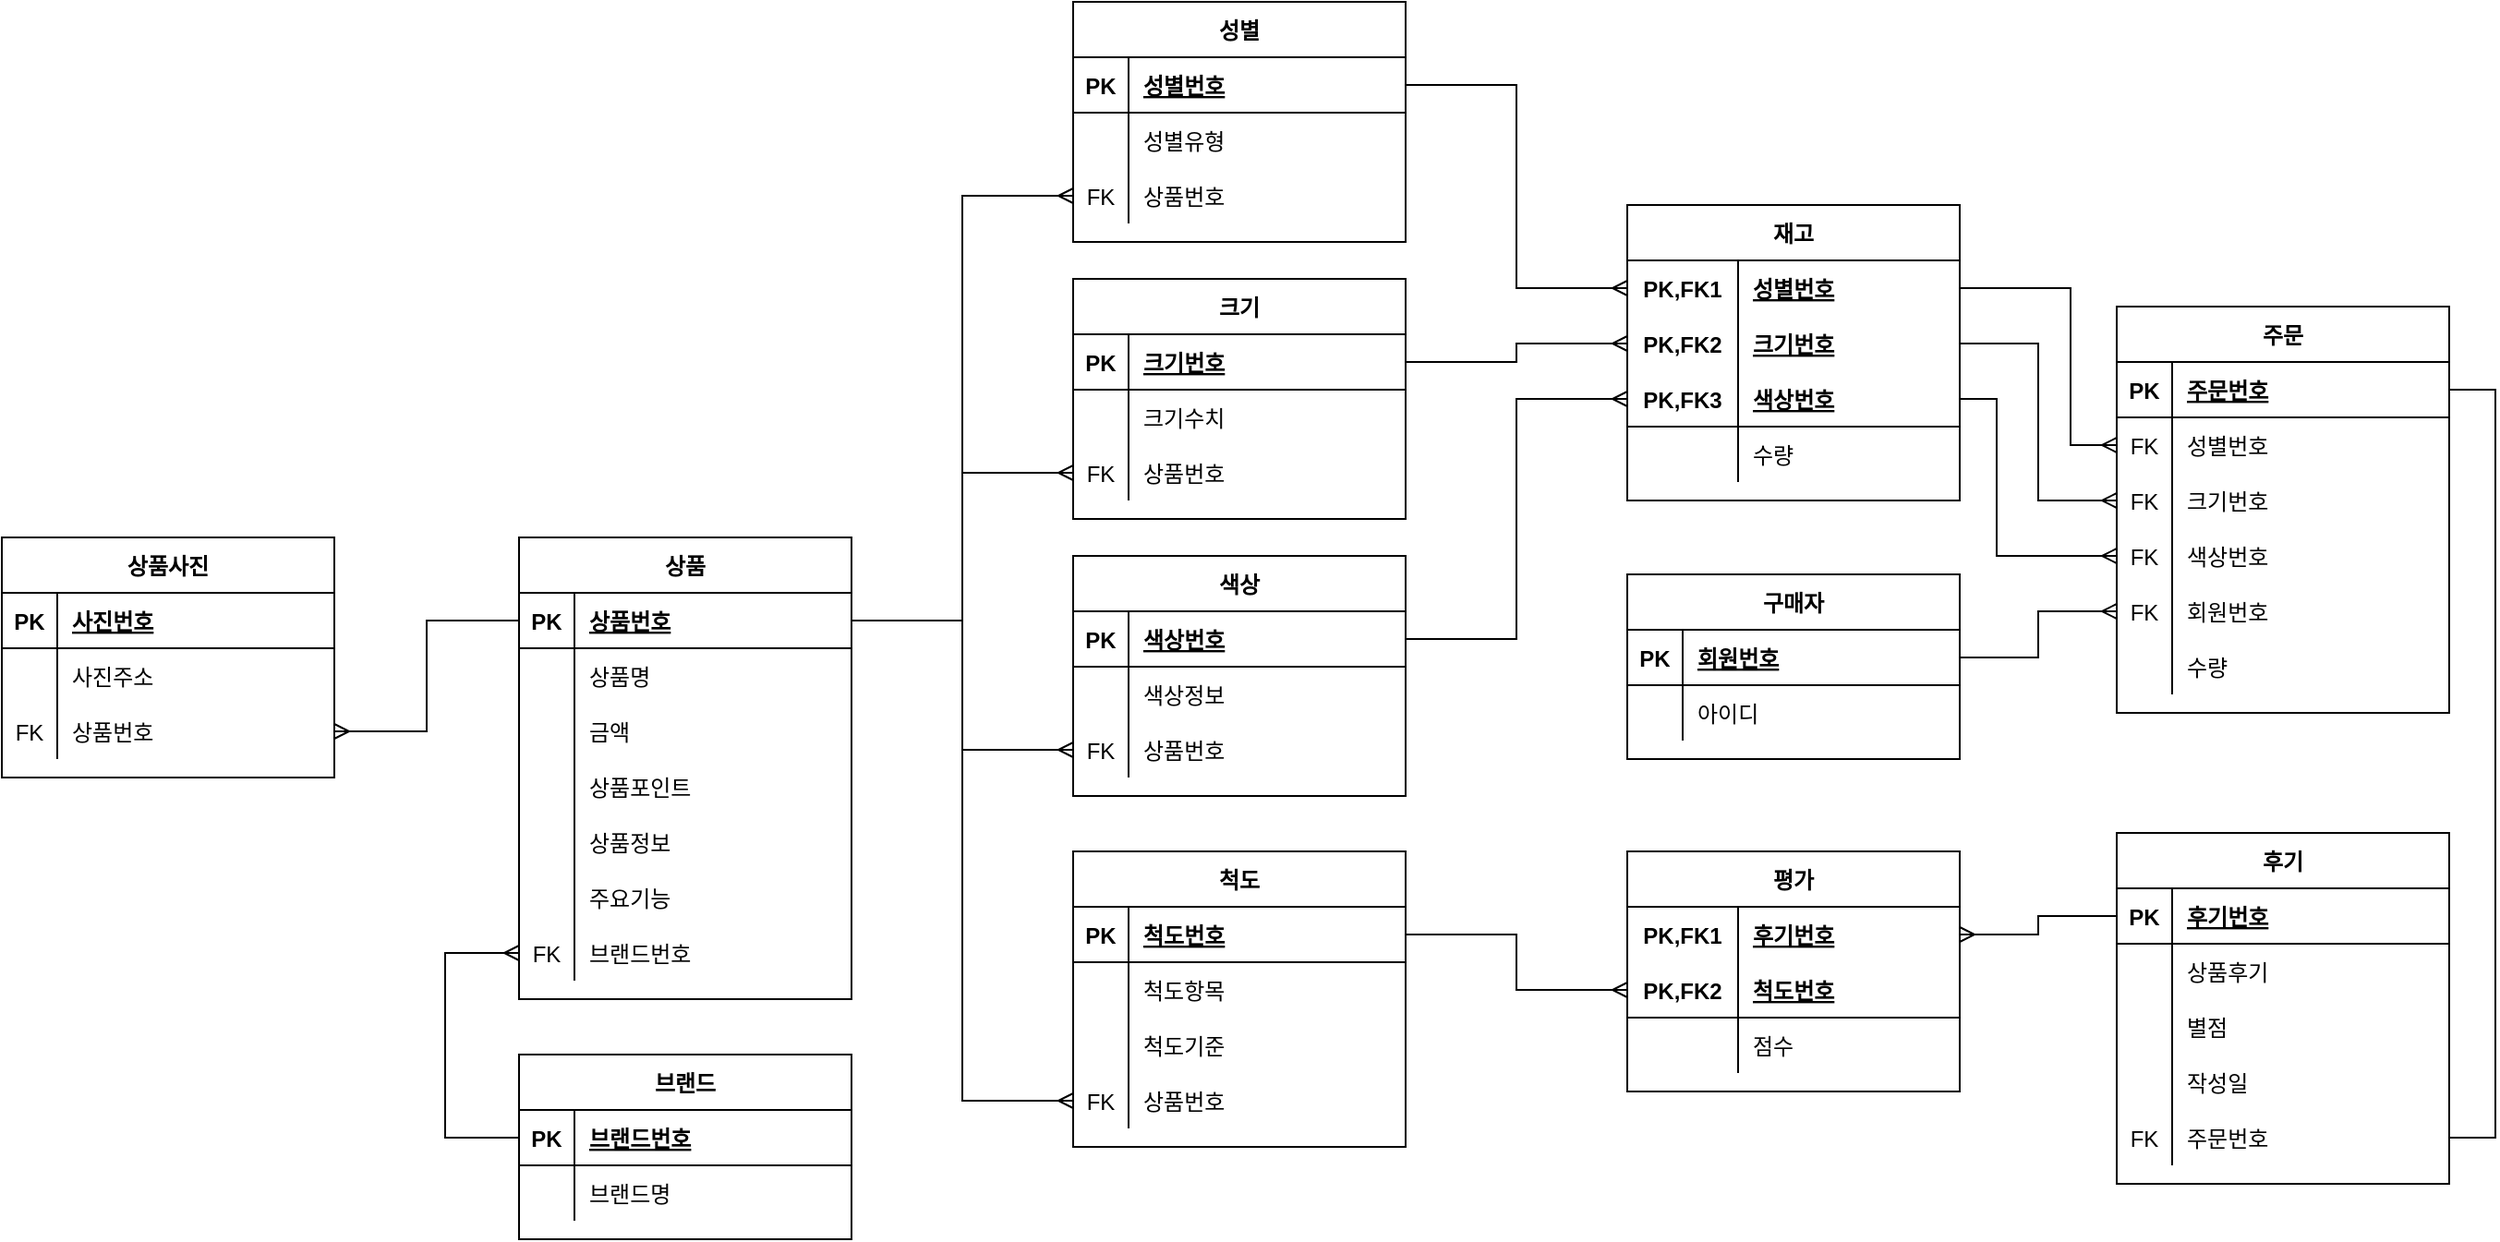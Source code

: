 <mxfile version="13.9.5" type="device"><diagram id="anmiQAwSaAp6bYyRouzX" name="페이지-1"><mxGraphModel dx="2062" dy="2375" grid="1" gridSize="10" guides="1" tooltips="1" connect="1" arrows="1" fold="1" page="1" pageScale="1" pageWidth="827" pageHeight="1169" math="0" shadow="0"><root><mxCell id="0"/><mxCell id="1" parent="0"/><mxCell id="Ss5jJjn8lCqDYT9igecK-1" value="브랜드" style="shape=table;startSize=30;container=1;collapsible=1;childLayout=tableLayout;fixedRows=1;rowLines=0;fontStyle=1;align=center;resizeLast=1;" parent="1" vertex="1"><mxGeometry x="280" y="360" width="180" height="100" as="geometry"/></mxCell><mxCell id="Ss5jJjn8lCqDYT9igecK-2" value="" style="shape=partialRectangle;collapsible=0;dropTarget=0;pointerEvents=0;fillColor=none;top=0;left=0;bottom=1;right=0;points=[[0,0.5],[1,0.5]];portConstraint=eastwest;" parent="Ss5jJjn8lCqDYT9igecK-1" vertex="1"><mxGeometry y="30" width="180" height="30" as="geometry"/></mxCell><mxCell id="Ss5jJjn8lCqDYT9igecK-3" value="PK" style="shape=partialRectangle;connectable=0;fillColor=none;top=0;left=0;bottom=0;right=0;fontStyle=1;overflow=hidden;" parent="Ss5jJjn8lCqDYT9igecK-2" vertex="1"><mxGeometry width="30" height="30" as="geometry"/></mxCell><mxCell id="Ss5jJjn8lCqDYT9igecK-4" value="브랜드번호" style="shape=partialRectangle;connectable=0;fillColor=none;top=0;left=0;bottom=0;right=0;align=left;spacingLeft=6;fontStyle=5;overflow=hidden;" parent="Ss5jJjn8lCqDYT9igecK-2" vertex="1"><mxGeometry x="30" width="150" height="30" as="geometry"/></mxCell><mxCell id="Ss5jJjn8lCqDYT9igecK-5" value="" style="shape=partialRectangle;collapsible=0;dropTarget=0;pointerEvents=0;fillColor=none;top=0;left=0;bottom=0;right=0;points=[[0,0.5],[1,0.5]];portConstraint=eastwest;" parent="Ss5jJjn8lCqDYT9igecK-1" vertex="1"><mxGeometry y="60" width="180" height="30" as="geometry"/></mxCell><mxCell id="Ss5jJjn8lCqDYT9igecK-6" value="" style="shape=partialRectangle;connectable=0;fillColor=none;top=0;left=0;bottom=0;right=0;editable=1;overflow=hidden;" parent="Ss5jJjn8lCqDYT9igecK-5" vertex="1"><mxGeometry width="30" height="30" as="geometry"/></mxCell><mxCell id="Ss5jJjn8lCqDYT9igecK-7" value="브랜드명" style="shape=partialRectangle;connectable=0;fillColor=none;top=0;left=0;bottom=0;right=0;align=left;spacingLeft=6;overflow=hidden;" parent="Ss5jJjn8lCqDYT9igecK-5" vertex="1"><mxGeometry x="30" width="150" height="30" as="geometry"/></mxCell><mxCell id="Ss5jJjn8lCqDYT9igecK-14" value="구매자" style="shape=table;startSize=30;container=1;collapsible=1;childLayout=tableLayout;fixedRows=1;rowLines=0;fontStyle=1;align=center;resizeLast=1;" parent="1" vertex="1"><mxGeometry x="880" y="100" width="180" height="100" as="geometry"/></mxCell><mxCell id="Ss5jJjn8lCqDYT9igecK-15" value="" style="shape=partialRectangle;collapsible=0;dropTarget=0;pointerEvents=0;fillColor=none;top=0;left=0;bottom=1;right=0;points=[[0,0.5],[1,0.5]];portConstraint=eastwest;" parent="Ss5jJjn8lCqDYT9igecK-14" vertex="1"><mxGeometry y="30" width="180" height="30" as="geometry"/></mxCell><mxCell id="Ss5jJjn8lCqDYT9igecK-16" value="PK" style="shape=partialRectangle;connectable=0;fillColor=none;top=0;left=0;bottom=0;right=0;fontStyle=1;overflow=hidden;" parent="Ss5jJjn8lCqDYT9igecK-15" vertex="1"><mxGeometry width="30" height="30" as="geometry"/></mxCell><mxCell id="Ss5jJjn8lCqDYT9igecK-17" value="회원번호" style="shape=partialRectangle;connectable=0;fillColor=none;top=0;left=0;bottom=0;right=0;align=left;spacingLeft=6;fontStyle=5;overflow=hidden;" parent="Ss5jJjn8lCqDYT9igecK-15" vertex="1"><mxGeometry x="30" width="150" height="30" as="geometry"/></mxCell><mxCell id="Ss5jJjn8lCqDYT9igecK-18" value="" style="shape=partialRectangle;collapsible=0;dropTarget=0;pointerEvents=0;fillColor=none;top=0;left=0;bottom=0;right=0;points=[[0,0.5],[1,0.5]];portConstraint=eastwest;" parent="Ss5jJjn8lCqDYT9igecK-14" vertex="1"><mxGeometry y="60" width="180" height="30" as="geometry"/></mxCell><mxCell id="Ss5jJjn8lCqDYT9igecK-19" value="" style="shape=partialRectangle;connectable=0;fillColor=none;top=0;left=0;bottom=0;right=0;editable=1;overflow=hidden;" parent="Ss5jJjn8lCqDYT9igecK-18" vertex="1"><mxGeometry width="30" height="30" as="geometry"/></mxCell><mxCell id="Ss5jJjn8lCqDYT9igecK-20" value="아이디" style="shape=partialRectangle;connectable=0;fillColor=none;top=0;left=0;bottom=0;right=0;align=left;spacingLeft=6;overflow=hidden;" parent="Ss5jJjn8lCqDYT9igecK-18" vertex="1"><mxGeometry x="30" width="150" height="30" as="geometry"/></mxCell><mxCell id="Ss5jJjn8lCqDYT9igecK-27" value="상품" style="shape=table;startSize=30;container=1;collapsible=1;childLayout=tableLayout;fixedRows=1;rowLines=0;fontStyle=1;align=center;resizeLast=1;" parent="1" vertex="1"><mxGeometry x="280" y="80" width="180" height="250" as="geometry"/></mxCell><mxCell id="Ss5jJjn8lCqDYT9igecK-28" value="" style="shape=partialRectangle;collapsible=0;dropTarget=0;pointerEvents=0;fillColor=none;top=0;left=0;bottom=1;right=0;points=[[0,0.5],[1,0.5]];portConstraint=eastwest;" parent="Ss5jJjn8lCqDYT9igecK-27" vertex="1"><mxGeometry y="30" width="180" height="30" as="geometry"/></mxCell><mxCell id="Ss5jJjn8lCqDYT9igecK-29" value="PK" style="shape=partialRectangle;connectable=0;fillColor=none;top=0;left=0;bottom=0;right=0;fontStyle=1;overflow=hidden;" parent="Ss5jJjn8lCqDYT9igecK-28" vertex="1"><mxGeometry width="30" height="30" as="geometry"/></mxCell><mxCell id="Ss5jJjn8lCqDYT9igecK-30" value="상품번호" style="shape=partialRectangle;connectable=0;fillColor=none;top=0;left=0;bottom=0;right=0;align=left;spacingLeft=6;fontStyle=5;overflow=hidden;" parent="Ss5jJjn8lCqDYT9igecK-28" vertex="1"><mxGeometry x="30" width="150" height="30" as="geometry"/></mxCell><mxCell id="Ss5jJjn8lCqDYT9igecK-31" value="" style="shape=partialRectangle;collapsible=0;dropTarget=0;pointerEvents=0;fillColor=none;top=0;left=0;bottom=0;right=0;points=[[0,0.5],[1,0.5]];portConstraint=eastwest;" parent="Ss5jJjn8lCqDYT9igecK-27" vertex="1"><mxGeometry y="60" width="180" height="30" as="geometry"/></mxCell><mxCell id="Ss5jJjn8lCqDYT9igecK-32" value="" style="shape=partialRectangle;connectable=0;fillColor=none;top=0;left=0;bottom=0;right=0;editable=1;overflow=hidden;" parent="Ss5jJjn8lCqDYT9igecK-31" vertex="1"><mxGeometry width="30" height="30" as="geometry"/></mxCell><mxCell id="Ss5jJjn8lCqDYT9igecK-33" value="상품명" style="shape=partialRectangle;connectable=0;fillColor=none;top=0;left=0;bottom=0;right=0;align=left;spacingLeft=6;overflow=hidden;" parent="Ss5jJjn8lCqDYT9igecK-31" vertex="1"><mxGeometry x="30" width="150" height="30" as="geometry"/></mxCell><mxCell id="Ss5jJjn8lCqDYT9igecK-40" value="" style="shape=partialRectangle;collapsible=0;dropTarget=0;pointerEvents=0;fillColor=none;top=0;left=0;bottom=0;right=0;points=[[0,0.5],[1,0.5]];portConstraint=eastwest;" parent="Ss5jJjn8lCqDYT9igecK-27" vertex="1"><mxGeometry y="90" width="180" height="30" as="geometry"/></mxCell><mxCell id="Ss5jJjn8lCqDYT9igecK-41" value="" style="shape=partialRectangle;connectable=0;fillColor=none;top=0;left=0;bottom=0;right=0;editable=1;overflow=hidden;" parent="Ss5jJjn8lCqDYT9igecK-40" vertex="1"><mxGeometry width="30" height="30" as="geometry"/></mxCell><mxCell id="Ss5jJjn8lCqDYT9igecK-42" value="금액" style="shape=partialRectangle;connectable=0;fillColor=none;top=0;left=0;bottom=0;right=0;align=left;spacingLeft=6;overflow=hidden;" parent="Ss5jJjn8lCqDYT9igecK-40" vertex="1"><mxGeometry x="30" width="150" height="30" as="geometry"/></mxCell><mxCell id="Ss5jJjn8lCqDYT9igecK-34" value="" style="shape=partialRectangle;collapsible=0;dropTarget=0;pointerEvents=0;fillColor=none;top=0;left=0;bottom=0;right=0;points=[[0,0.5],[1,0.5]];portConstraint=eastwest;" parent="Ss5jJjn8lCqDYT9igecK-27" vertex="1"><mxGeometry y="120" width="180" height="30" as="geometry"/></mxCell><mxCell id="Ss5jJjn8lCqDYT9igecK-35" value="" style="shape=partialRectangle;connectable=0;fillColor=none;top=0;left=0;bottom=0;right=0;editable=1;overflow=hidden;" parent="Ss5jJjn8lCqDYT9igecK-34" vertex="1"><mxGeometry width="30" height="30" as="geometry"/></mxCell><mxCell id="Ss5jJjn8lCqDYT9igecK-36" value="상품포인트" style="shape=partialRectangle;connectable=0;fillColor=none;top=0;left=0;bottom=0;right=0;align=left;spacingLeft=6;overflow=hidden;" parent="Ss5jJjn8lCqDYT9igecK-34" vertex="1"><mxGeometry x="30" width="150" height="30" as="geometry"/></mxCell><mxCell id="Ss5jJjn8lCqDYT9igecK-43" value="" style="shape=partialRectangle;collapsible=0;dropTarget=0;pointerEvents=0;fillColor=none;top=0;left=0;bottom=0;right=0;points=[[0,0.5],[1,0.5]];portConstraint=eastwest;" parent="Ss5jJjn8lCqDYT9igecK-27" vertex="1"><mxGeometry y="150" width="180" height="30" as="geometry"/></mxCell><mxCell id="Ss5jJjn8lCqDYT9igecK-44" value="" style="shape=partialRectangle;connectable=0;fillColor=none;top=0;left=0;bottom=0;right=0;editable=1;overflow=hidden;" parent="Ss5jJjn8lCqDYT9igecK-43" vertex="1"><mxGeometry width="30" height="30" as="geometry"/></mxCell><mxCell id="Ss5jJjn8lCqDYT9igecK-45" value="상품정보" style="shape=partialRectangle;connectable=0;fillColor=none;top=0;left=0;bottom=0;right=0;align=left;spacingLeft=6;overflow=hidden;" parent="Ss5jJjn8lCqDYT9igecK-43" vertex="1"><mxGeometry x="30" width="150" height="30" as="geometry"/></mxCell><mxCell id="Ss5jJjn8lCqDYT9igecK-37" value="" style="shape=partialRectangle;collapsible=0;dropTarget=0;pointerEvents=0;fillColor=none;top=0;left=0;bottom=0;right=0;points=[[0,0.5],[1,0.5]];portConstraint=eastwest;" parent="Ss5jJjn8lCqDYT9igecK-27" vertex="1"><mxGeometry y="180" width="180" height="30" as="geometry"/></mxCell><mxCell id="Ss5jJjn8lCqDYT9igecK-38" value="" style="shape=partialRectangle;connectable=0;fillColor=none;top=0;left=0;bottom=0;right=0;editable=1;overflow=hidden;" parent="Ss5jJjn8lCqDYT9igecK-37" vertex="1"><mxGeometry width="30" height="30" as="geometry"/></mxCell><mxCell id="Ss5jJjn8lCqDYT9igecK-39" value="주요기능" style="shape=partialRectangle;connectable=0;fillColor=none;top=0;left=0;bottom=0;right=0;align=left;spacingLeft=6;overflow=hidden;" parent="Ss5jJjn8lCqDYT9igecK-37" vertex="1"><mxGeometry x="30" width="150" height="30" as="geometry"/></mxCell><mxCell id="Ss5jJjn8lCqDYT9igecK-46" value="" style="shape=partialRectangle;collapsible=0;dropTarget=0;pointerEvents=0;fillColor=none;top=0;left=0;bottom=0;right=0;points=[[0,0.5],[1,0.5]];portConstraint=eastwest;" parent="Ss5jJjn8lCqDYT9igecK-27" vertex="1"><mxGeometry y="210" width="180" height="30" as="geometry"/></mxCell><mxCell id="Ss5jJjn8lCqDYT9igecK-47" value="FK" style="shape=partialRectangle;connectable=0;fillColor=none;top=0;left=0;bottom=0;right=0;editable=1;overflow=hidden;" parent="Ss5jJjn8lCqDYT9igecK-46" vertex="1"><mxGeometry width="30" height="30" as="geometry"/></mxCell><mxCell id="Ss5jJjn8lCqDYT9igecK-48" value="브랜드번호" style="shape=partialRectangle;connectable=0;fillColor=none;top=0;left=0;bottom=0;right=0;align=left;spacingLeft=6;overflow=hidden;" parent="Ss5jJjn8lCqDYT9igecK-46" vertex="1"><mxGeometry x="30" width="150" height="30" as="geometry"/></mxCell><mxCell id="Ss5jJjn8lCqDYT9igecK-49" value="상품사진" style="shape=table;startSize=30;container=1;collapsible=1;childLayout=tableLayout;fixedRows=1;rowLines=0;fontStyle=1;align=center;resizeLast=1;" parent="1" vertex="1"><mxGeometry y="80" width="180" height="130" as="geometry"/></mxCell><mxCell id="Ss5jJjn8lCqDYT9igecK-50" value="" style="shape=partialRectangle;collapsible=0;dropTarget=0;pointerEvents=0;fillColor=none;top=0;left=0;bottom=1;right=0;points=[[0,0.5],[1,0.5]];portConstraint=eastwest;" parent="Ss5jJjn8lCqDYT9igecK-49" vertex="1"><mxGeometry y="30" width="180" height="30" as="geometry"/></mxCell><mxCell id="Ss5jJjn8lCqDYT9igecK-51" value="PK" style="shape=partialRectangle;connectable=0;fillColor=none;top=0;left=0;bottom=0;right=0;fontStyle=1;overflow=hidden;" parent="Ss5jJjn8lCqDYT9igecK-50" vertex="1"><mxGeometry width="30" height="30" as="geometry"/></mxCell><mxCell id="Ss5jJjn8lCqDYT9igecK-52" value="사진번호" style="shape=partialRectangle;connectable=0;fillColor=none;top=0;left=0;bottom=0;right=0;align=left;spacingLeft=6;fontStyle=5;overflow=hidden;" parent="Ss5jJjn8lCqDYT9igecK-50" vertex="1"><mxGeometry x="30" width="150" height="30" as="geometry"/></mxCell><mxCell id="Ss5jJjn8lCqDYT9igecK-53" value="" style="shape=partialRectangle;collapsible=0;dropTarget=0;pointerEvents=0;fillColor=none;top=0;left=0;bottom=0;right=0;points=[[0,0.5],[1,0.5]];portConstraint=eastwest;" parent="Ss5jJjn8lCqDYT9igecK-49" vertex="1"><mxGeometry y="60" width="180" height="30" as="geometry"/></mxCell><mxCell id="Ss5jJjn8lCqDYT9igecK-54" value="" style="shape=partialRectangle;connectable=0;fillColor=none;top=0;left=0;bottom=0;right=0;editable=1;overflow=hidden;" parent="Ss5jJjn8lCqDYT9igecK-53" vertex="1"><mxGeometry width="30" height="30" as="geometry"/></mxCell><mxCell id="Ss5jJjn8lCqDYT9igecK-55" value="사진주소" style="shape=partialRectangle;connectable=0;fillColor=none;top=0;left=0;bottom=0;right=0;align=left;spacingLeft=6;overflow=hidden;" parent="Ss5jJjn8lCqDYT9igecK-53" vertex="1"><mxGeometry x="30" width="150" height="30" as="geometry"/></mxCell><mxCell id="Ss5jJjn8lCqDYT9igecK-56" value="" style="shape=partialRectangle;collapsible=0;dropTarget=0;pointerEvents=0;fillColor=none;top=0;left=0;bottom=0;right=0;points=[[0,0.5],[1,0.5]];portConstraint=eastwest;" parent="Ss5jJjn8lCqDYT9igecK-49" vertex="1"><mxGeometry y="90" width="180" height="30" as="geometry"/></mxCell><mxCell id="Ss5jJjn8lCqDYT9igecK-57" value="FK" style="shape=partialRectangle;connectable=0;fillColor=none;top=0;left=0;bottom=0;right=0;editable=1;overflow=hidden;" parent="Ss5jJjn8lCqDYT9igecK-56" vertex="1"><mxGeometry width="30" height="30" as="geometry"/></mxCell><mxCell id="Ss5jJjn8lCqDYT9igecK-58" value="상품번호" style="shape=partialRectangle;connectable=0;fillColor=none;top=0;left=0;bottom=0;right=0;align=left;spacingLeft=6;overflow=hidden;" parent="Ss5jJjn8lCqDYT9igecK-56" vertex="1"><mxGeometry x="30" width="150" height="30" as="geometry"/></mxCell><mxCell id="Ss5jJjn8lCqDYT9igecK-62" value="성별" style="shape=table;startSize=30;container=1;collapsible=1;childLayout=tableLayout;fixedRows=1;rowLines=0;fontStyle=1;align=center;resizeLast=1;" parent="1" vertex="1"><mxGeometry x="580" y="-210" width="180" height="130" as="geometry"/></mxCell><mxCell id="Ss5jJjn8lCqDYT9igecK-63" value="" style="shape=partialRectangle;collapsible=0;dropTarget=0;pointerEvents=0;fillColor=none;top=0;left=0;bottom=1;right=0;points=[[0,0.5],[1,0.5]];portConstraint=eastwest;" parent="Ss5jJjn8lCqDYT9igecK-62" vertex="1"><mxGeometry y="30" width="180" height="30" as="geometry"/></mxCell><mxCell id="Ss5jJjn8lCqDYT9igecK-64" value="PK" style="shape=partialRectangle;connectable=0;fillColor=none;top=0;left=0;bottom=0;right=0;fontStyle=1;overflow=hidden;" parent="Ss5jJjn8lCqDYT9igecK-63" vertex="1"><mxGeometry width="30" height="30" as="geometry"/></mxCell><mxCell id="Ss5jJjn8lCqDYT9igecK-65" value="성별번호" style="shape=partialRectangle;connectable=0;fillColor=none;top=0;left=0;bottom=0;right=0;align=left;spacingLeft=6;fontStyle=5;overflow=hidden;" parent="Ss5jJjn8lCqDYT9igecK-63" vertex="1"><mxGeometry x="30" width="150" height="30" as="geometry"/></mxCell><mxCell id="Ss5jJjn8lCqDYT9igecK-66" value="" style="shape=partialRectangle;collapsible=0;dropTarget=0;pointerEvents=0;fillColor=none;top=0;left=0;bottom=0;right=0;points=[[0,0.5],[1,0.5]];portConstraint=eastwest;" parent="Ss5jJjn8lCqDYT9igecK-62" vertex="1"><mxGeometry y="60" width="180" height="30" as="geometry"/></mxCell><mxCell id="Ss5jJjn8lCqDYT9igecK-67" value="" style="shape=partialRectangle;connectable=0;fillColor=none;top=0;left=0;bottom=0;right=0;editable=1;overflow=hidden;" parent="Ss5jJjn8lCqDYT9igecK-66" vertex="1"><mxGeometry width="30" height="30" as="geometry"/></mxCell><mxCell id="Ss5jJjn8lCqDYT9igecK-68" value="성별유형" style="shape=partialRectangle;connectable=0;fillColor=none;top=0;left=0;bottom=0;right=0;align=left;spacingLeft=6;overflow=hidden;" parent="Ss5jJjn8lCqDYT9igecK-66" vertex="1"><mxGeometry x="30" width="150" height="30" as="geometry"/></mxCell><mxCell id="Ss5jJjn8lCqDYT9igecK-69" value="" style="shape=partialRectangle;collapsible=0;dropTarget=0;pointerEvents=0;fillColor=none;top=0;left=0;bottom=0;right=0;points=[[0,0.5],[1,0.5]];portConstraint=eastwest;" parent="Ss5jJjn8lCqDYT9igecK-62" vertex="1"><mxGeometry y="90" width="180" height="30" as="geometry"/></mxCell><mxCell id="Ss5jJjn8lCqDYT9igecK-70" value="FK" style="shape=partialRectangle;connectable=0;fillColor=none;top=0;left=0;bottom=0;right=0;editable=1;overflow=hidden;" parent="Ss5jJjn8lCqDYT9igecK-69" vertex="1"><mxGeometry width="30" height="30" as="geometry"/></mxCell><mxCell id="Ss5jJjn8lCqDYT9igecK-71" value="상품번호" style="shape=partialRectangle;connectable=0;fillColor=none;top=0;left=0;bottom=0;right=0;align=left;spacingLeft=6;overflow=hidden;" parent="Ss5jJjn8lCqDYT9igecK-69" vertex="1"><mxGeometry x="30" width="150" height="30" as="geometry"/></mxCell><mxCell id="Ss5jJjn8lCqDYT9igecK-75" value="크기" style="shape=table;startSize=30;container=1;collapsible=1;childLayout=tableLayout;fixedRows=1;rowLines=0;fontStyle=1;align=center;resizeLast=1;" parent="1" vertex="1"><mxGeometry x="580" y="-60" width="180" height="130" as="geometry"/></mxCell><mxCell id="Ss5jJjn8lCqDYT9igecK-76" value="" style="shape=partialRectangle;collapsible=0;dropTarget=0;pointerEvents=0;fillColor=none;top=0;left=0;bottom=1;right=0;points=[[0,0.5],[1,0.5]];portConstraint=eastwest;" parent="Ss5jJjn8lCqDYT9igecK-75" vertex="1"><mxGeometry y="30" width="180" height="30" as="geometry"/></mxCell><mxCell id="Ss5jJjn8lCqDYT9igecK-77" value="PK" style="shape=partialRectangle;connectable=0;fillColor=none;top=0;left=0;bottom=0;right=0;fontStyle=1;overflow=hidden;" parent="Ss5jJjn8lCqDYT9igecK-76" vertex="1"><mxGeometry width="30" height="30" as="geometry"/></mxCell><mxCell id="Ss5jJjn8lCqDYT9igecK-78" value="크기번호" style="shape=partialRectangle;connectable=0;fillColor=none;top=0;left=0;bottom=0;right=0;align=left;spacingLeft=6;fontStyle=5;overflow=hidden;" parent="Ss5jJjn8lCqDYT9igecK-76" vertex="1"><mxGeometry x="30" width="150" height="30" as="geometry"/></mxCell><mxCell id="Ss5jJjn8lCqDYT9igecK-79" value="" style="shape=partialRectangle;collapsible=0;dropTarget=0;pointerEvents=0;fillColor=none;top=0;left=0;bottom=0;right=0;points=[[0,0.5],[1,0.5]];portConstraint=eastwest;" parent="Ss5jJjn8lCqDYT9igecK-75" vertex="1"><mxGeometry y="60" width="180" height="30" as="geometry"/></mxCell><mxCell id="Ss5jJjn8lCqDYT9igecK-80" value="" style="shape=partialRectangle;connectable=0;fillColor=none;top=0;left=0;bottom=0;right=0;editable=1;overflow=hidden;" parent="Ss5jJjn8lCqDYT9igecK-79" vertex="1"><mxGeometry width="30" height="30" as="geometry"/></mxCell><mxCell id="Ss5jJjn8lCqDYT9igecK-81" value="크기수치" style="shape=partialRectangle;connectable=0;fillColor=none;top=0;left=0;bottom=0;right=0;align=left;spacingLeft=6;overflow=hidden;" parent="Ss5jJjn8lCqDYT9igecK-79" vertex="1"><mxGeometry x="30" width="150" height="30" as="geometry"/></mxCell><mxCell id="Ss5jJjn8lCqDYT9igecK-82" value="" style="shape=partialRectangle;collapsible=0;dropTarget=0;pointerEvents=0;fillColor=none;top=0;left=0;bottom=0;right=0;points=[[0,0.5],[1,0.5]];portConstraint=eastwest;" parent="Ss5jJjn8lCqDYT9igecK-75" vertex="1"><mxGeometry y="90" width="180" height="30" as="geometry"/></mxCell><mxCell id="Ss5jJjn8lCqDYT9igecK-83" value="FK" style="shape=partialRectangle;connectable=0;fillColor=none;top=0;left=0;bottom=0;right=0;editable=1;overflow=hidden;" parent="Ss5jJjn8lCqDYT9igecK-82" vertex="1"><mxGeometry width="30" height="30" as="geometry"/></mxCell><mxCell id="Ss5jJjn8lCqDYT9igecK-84" value="상품번호" style="shape=partialRectangle;connectable=0;fillColor=none;top=0;left=0;bottom=0;right=0;align=left;spacingLeft=6;overflow=hidden;" parent="Ss5jJjn8lCqDYT9igecK-82" vertex="1"><mxGeometry x="30" width="150" height="30" as="geometry"/></mxCell><mxCell id="Ss5jJjn8lCqDYT9igecK-85" value="색상" style="shape=table;startSize=30;container=1;collapsible=1;childLayout=tableLayout;fixedRows=1;rowLines=0;fontStyle=1;align=center;resizeLast=1;" parent="1" vertex="1"><mxGeometry x="580" y="90" width="180" height="130" as="geometry"/></mxCell><mxCell id="Ss5jJjn8lCqDYT9igecK-86" value="" style="shape=partialRectangle;collapsible=0;dropTarget=0;pointerEvents=0;fillColor=none;top=0;left=0;bottom=1;right=0;points=[[0,0.5],[1,0.5]];portConstraint=eastwest;" parent="Ss5jJjn8lCqDYT9igecK-85" vertex="1"><mxGeometry y="30" width="180" height="30" as="geometry"/></mxCell><mxCell id="Ss5jJjn8lCqDYT9igecK-87" value="PK" style="shape=partialRectangle;connectable=0;fillColor=none;top=0;left=0;bottom=0;right=0;fontStyle=1;overflow=hidden;" parent="Ss5jJjn8lCqDYT9igecK-86" vertex="1"><mxGeometry width="30" height="30" as="geometry"/></mxCell><mxCell id="Ss5jJjn8lCqDYT9igecK-88" value="색상번호" style="shape=partialRectangle;connectable=0;fillColor=none;top=0;left=0;bottom=0;right=0;align=left;spacingLeft=6;fontStyle=5;overflow=hidden;" parent="Ss5jJjn8lCqDYT9igecK-86" vertex="1"><mxGeometry x="30" width="150" height="30" as="geometry"/></mxCell><mxCell id="Ss5jJjn8lCqDYT9igecK-89" value="" style="shape=partialRectangle;collapsible=0;dropTarget=0;pointerEvents=0;fillColor=none;top=0;left=0;bottom=0;right=0;points=[[0,0.5],[1,0.5]];portConstraint=eastwest;" parent="Ss5jJjn8lCqDYT9igecK-85" vertex="1"><mxGeometry y="60" width="180" height="30" as="geometry"/></mxCell><mxCell id="Ss5jJjn8lCqDYT9igecK-90" value="" style="shape=partialRectangle;connectable=0;fillColor=none;top=0;left=0;bottom=0;right=0;editable=1;overflow=hidden;" parent="Ss5jJjn8lCqDYT9igecK-89" vertex="1"><mxGeometry width="30" height="30" as="geometry"/></mxCell><mxCell id="Ss5jJjn8lCqDYT9igecK-91" value="색상정보" style="shape=partialRectangle;connectable=0;fillColor=none;top=0;left=0;bottom=0;right=0;align=left;spacingLeft=6;overflow=hidden;" parent="Ss5jJjn8lCqDYT9igecK-89" vertex="1"><mxGeometry x="30" width="150" height="30" as="geometry"/></mxCell><mxCell id="Ss5jJjn8lCqDYT9igecK-92" value="" style="shape=partialRectangle;collapsible=0;dropTarget=0;pointerEvents=0;fillColor=none;top=0;left=0;bottom=0;right=0;points=[[0,0.5],[1,0.5]];portConstraint=eastwest;" parent="Ss5jJjn8lCqDYT9igecK-85" vertex="1"><mxGeometry y="90" width="180" height="30" as="geometry"/></mxCell><mxCell id="Ss5jJjn8lCqDYT9igecK-93" value="FK" style="shape=partialRectangle;connectable=0;fillColor=none;top=0;left=0;bottom=0;right=0;editable=1;overflow=hidden;" parent="Ss5jJjn8lCqDYT9igecK-92" vertex="1"><mxGeometry width="30" height="30" as="geometry"/></mxCell><mxCell id="Ss5jJjn8lCqDYT9igecK-94" value="상품번호" style="shape=partialRectangle;connectable=0;fillColor=none;top=0;left=0;bottom=0;right=0;align=left;spacingLeft=6;overflow=hidden;" parent="Ss5jJjn8lCqDYT9igecK-92" vertex="1"><mxGeometry x="30" width="150" height="30" as="geometry"/></mxCell><mxCell id="Ss5jJjn8lCqDYT9igecK-95" value="재고" style="shape=table;startSize=30;container=1;collapsible=1;childLayout=tableLayout;fixedRows=1;rowLines=0;fontStyle=1;align=center;resizeLast=1;" parent="1" vertex="1"><mxGeometry x="880" y="-100" width="180" height="160" as="geometry"/></mxCell><mxCell id="Ss5jJjn8lCqDYT9igecK-96" value="" style="shape=partialRectangle;collapsible=0;dropTarget=0;pointerEvents=0;fillColor=none;top=0;left=0;bottom=0;right=0;points=[[0,0.5],[1,0.5]];portConstraint=eastwest;" parent="Ss5jJjn8lCqDYT9igecK-95" vertex="1"><mxGeometry y="30" width="180" height="30" as="geometry"/></mxCell><mxCell id="Ss5jJjn8lCqDYT9igecK-97" value="PK,FK1" style="shape=partialRectangle;connectable=0;fillColor=none;top=0;left=0;bottom=0;right=0;fontStyle=1;overflow=hidden;" parent="Ss5jJjn8lCqDYT9igecK-96" vertex="1"><mxGeometry width="60" height="30" as="geometry"/></mxCell><mxCell id="Ss5jJjn8lCqDYT9igecK-98" value="성별번호" style="shape=partialRectangle;connectable=0;fillColor=none;top=0;left=0;bottom=0;right=0;align=left;spacingLeft=6;fontStyle=5;overflow=hidden;" parent="Ss5jJjn8lCqDYT9igecK-96" vertex="1"><mxGeometry x="60" width="120" height="30" as="geometry"/></mxCell><mxCell id="Ss5jJjn8lCqDYT9igecK-108" value="" style="shape=partialRectangle;collapsible=0;dropTarget=0;pointerEvents=0;fillColor=none;top=0;left=0;bottom=0;right=0;points=[[0,0.5],[1,0.5]];portConstraint=eastwest;" parent="Ss5jJjn8lCqDYT9igecK-95" vertex="1"><mxGeometry y="60" width="180" height="30" as="geometry"/></mxCell><mxCell id="Ss5jJjn8lCqDYT9igecK-109" value="PK,FK2" style="shape=partialRectangle;connectable=0;fillColor=none;top=0;left=0;bottom=0;right=0;fontStyle=1;overflow=hidden;" parent="Ss5jJjn8lCqDYT9igecK-108" vertex="1"><mxGeometry width="60" height="30" as="geometry"/></mxCell><mxCell id="Ss5jJjn8lCqDYT9igecK-110" value="크기번호" style="shape=partialRectangle;connectable=0;fillColor=none;top=0;left=0;bottom=0;right=0;align=left;spacingLeft=6;fontStyle=5;overflow=hidden;" parent="Ss5jJjn8lCqDYT9igecK-108" vertex="1"><mxGeometry x="60" width="120" height="30" as="geometry"/></mxCell><mxCell id="Ss5jJjn8lCqDYT9igecK-99" value="" style="shape=partialRectangle;collapsible=0;dropTarget=0;pointerEvents=0;fillColor=none;top=0;left=0;bottom=1;right=0;points=[[0,0.5],[1,0.5]];portConstraint=eastwest;" parent="Ss5jJjn8lCqDYT9igecK-95" vertex="1"><mxGeometry y="90" width="180" height="30" as="geometry"/></mxCell><mxCell id="Ss5jJjn8lCqDYT9igecK-100" value="PK,FK3" style="shape=partialRectangle;connectable=0;fillColor=none;top=0;left=0;bottom=0;right=0;fontStyle=1;overflow=hidden;" parent="Ss5jJjn8lCqDYT9igecK-99" vertex="1"><mxGeometry width="60" height="30" as="geometry"/></mxCell><mxCell id="Ss5jJjn8lCqDYT9igecK-101" value="색상번호" style="shape=partialRectangle;connectable=0;fillColor=none;top=0;left=0;bottom=0;right=0;align=left;spacingLeft=6;fontStyle=5;overflow=hidden;" parent="Ss5jJjn8lCqDYT9igecK-99" vertex="1"><mxGeometry x="60" width="120" height="30" as="geometry"/></mxCell><mxCell id="Ss5jJjn8lCqDYT9igecK-102" value="" style="shape=partialRectangle;collapsible=0;dropTarget=0;pointerEvents=0;fillColor=none;top=0;left=0;bottom=0;right=0;points=[[0,0.5],[1,0.5]];portConstraint=eastwest;" parent="Ss5jJjn8lCqDYT9igecK-95" vertex="1"><mxGeometry y="120" width="180" height="30" as="geometry"/></mxCell><mxCell id="Ss5jJjn8lCqDYT9igecK-103" value="" style="shape=partialRectangle;connectable=0;fillColor=none;top=0;left=0;bottom=0;right=0;editable=1;overflow=hidden;" parent="Ss5jJjn8lCqDYT9igecK-102" vertex="1"><mxGeometry width="60" height="30" as="geometry"/></mxCell><mxCell id="Ss5jJjn8lCqDYT9igecK-104" value="수량" style="shape=partialRectangle;connectable=0;fillColor=none;top=0;left=0;bottom=0;right=0;align=left;spacingLeft=6;overflow=hidden;" parent="Ss5jJjn8lCqDYT9igecK-102" vertex="1"><mxGeometry x="60" width="120" height="30" as="geometry"/></mxCell><mxCell id="Ss5jJjn8lCqDYT9igecK-111" value="척도" style="shape=table;startSize=30;container=1;collapsible=1;childLayout=tableLayout;fixedRows=1;rowLines=0;fontStyle=1;align=center;resizeLast=1;" parent="1" vertex="1"><mxGeometry x="580" y="250" width="180" height="160" as="geometry"/></mxCell><mxCell id="Ss5jJjn8lCqDYT9igecK-112" value="" style="shape=partialRectangle;collapsible=0;dropTarget=0;pointerEvents=0;fillColor=none;top=0;left=0;bottom=1;right=0;points=[[0,0.5],[1,0.5]];portConstraint=eastwest;" parent="Ss5jJjn8lCqDYT9igecK-111" vertex="1"><mxGeometry y="30" width="180" height="30" as="geometry"/></mxCell><mxCell id="Ss5jJjn8lCqDYT9igecK-113" value="PK" style="shape=partialRectangle;connectable=0;fillColor=none;top=0;left=0;bottom=0;right=0;fontStyle=1;overflow=hidden;" parent="Ss5jJjn8lCqDYT9igecK-112" vertex="1"><mxGeometry width="30" height="30" as="geometry"/></mxCell><mxCell id="Ss5jJjn8lCqDYT9igecK-114" value="척도번호" style="shape=partialRectangle;connectable=0;fillColor=none;top=0;left=0;bottom=0;right=0;align=left;spacingLeft=6;fontStyle=5;overflow=hidden;" parent="Ss5jJjn8lCqDYT9igecK-112" vertex="1"><mxGeometry x="30" width="150" height="30" as="geometry"/></mxCell><mxCell id="Ss5jJjn8lCqDYT9igecK-115" value="" style="shape=partialRectangle;collapsible=0;dropTarget=0;pointerEvents=0;fillColor=none;top=0;left=0;bottom=0;right=0;points=[[0,0.5],[1,0.5]];portConstraint=eastwest;" parent="Ss5jJjn8lCqDYT9igecK-111" vertex="1"><mxGeometry y="60" width="180" height="30" as="geometry"/></mxCell><mxCell id="Ss5jJjn8lCqDYT9igecK-116" value="" style="shape=partialRectangle;connectable=0;fillColor=none;top=0;left=0;bottom=0;right=0;editable=1;overflow=hidden;" parent="Ss5jJjn8lCqDYT9igecK-115" vertex="1"><mxGeometry width="30" height="30" as="geometry"/></mxCell><mxCell id="Ss5jJjn8lCqDYT9igecK-117" value="척도항목" style="shape=partialRectangle;connectable=0;fillColor=none;top=0;left=0;bottom=0;right=0;align=left;spacingLeft=6;overflow=hidden;" parent="Ss5jJjn8lCqDYT9igecK-115" vertex="1"><mxGeometry x="30" width="150" height="30" as="geometry"/></mxCell><mxCell id="Ss5jJjn8lCqDYT9igecK-118" value="" style="shape=partialRectangle;collapsible=0;dropTarget=0;pointerEvents=0;fillColor=none;top=0;left=0;bottom=0;right=0;points=[[0,0.5],[1,0.5]];portConstraint=eastwest;" parent="Ss5jJjn8lCqDYT9igecK-111" vertex="1"><mxGeometry y="90" width="180" height="30" as="geometry"/></mxCell><mxCell id="Ss5jJjn8lCqDYT9igecK-119" value="" style="shape=partialRectangle;connectable=0;fillColor=none;top=0;left=0;bottom=0;right=0;editable=1;overflow=hidden;" parent="Ss5jJjn8lCqDYT9igecK-118" vertex="1"><mxGeometry width="30" height="30" as="geometry"/></mxCell><mxCell id="Ss5jJjn8lCqDYT9igecK-120" value="척도기준" style="shape=partialRectangle;connectable=0;fillColor=none;top=0;left=0;bottom=0;right=0;align=left;spacingLeft=6;overflow=hidden;" parent="Ss5jJjn8lCqDYT9igecK-118" vertex="1"><mxGeometry x="30" width="150" height="30" as="geometry"/></mxCell><mxCell id="Ss5jJjn8lCqDYT9igecK-121" value="" style="shape=partialRectangle;collapsible=0;dropTarget=0;pointerEvents=0;fillColor=none;top=0;left=0;bottom=0;right=0;points=[[0,0.5],[1,0.5]];portConstraint=eastwest;" parent="Ss5jJjn8lCqDYT9igecK-111" vertex="1"><mxGeometry y="120" width="180" height="30" as="geometry"/></mxCell><mxCell id="Ss5jJjn8lCqDYT9igecK-122" value="FK" style="shape=partialRectangle;connectable=0;fillColor=none;top=0;left=0;bottom=0;right=0;editable=1;overflow=hidden;" parent="Ss5jJjn8lCqDYT9igecK-121" vertex="1"><mxGeometry width="30" height="30" as="geometry"/></mxCell><mxCell id="Ss5jJjn8lCqDYT9igecK-123" value="상품번호" style="shape=partialRectangle;connectable=0;fillColor=none;top=0;left=0;bottom=0;right=0;align=left;spacingLeft=6;overflow=hidden;" parent="Ss5jJjn8lCqDYT9igecK-121" vertex="1"><mxGeometry x="30" width="150" height="30" as="geometry"/></mxCell><mxCell id="Ss5jJjn8lCqDYT9igecK-124" value="평가" style="shape=table;startSize=30;container=1;collapsible=1;childLayout=tableLayout;fixedRows=1;rowLines=0;fontStyle=1;align=center;resizeLast=1;" parent="1" vertex="1"><mxGeometry x="880" y="250" width="180" height="130" as="geometry"/></mxCell><mxCell id="Ss5jJjn8lCqDYT9igecK-125" value="" style="shape=partialRectangle;collapsible=0;dropTarget=0;pointerEvents=0;fillColor=none;top=0;left=0;bottom=0;right=0;points=[[0,0.5],[1,0.5]];portConstraint=eastwest;" parent="Ss5jJjn8lCqDYT9igecK-124" vertex="1"><mxGeometry y="30" width="180" height="30" as="geometry"/></mxCell><mxCell id="Ss5jJjn8lCqDYT9igecK-126" value="PK,FK1" style="shape=partialRectangle;connectable=0;fillColor=none;top=0;left=0;bottom=0;right=0;fontStyle=1;overflow=hidden;" parent="Ss5jJjn8lCqDYT9igecK-125" vertex="1"><mxGeometry width="60" height="30" as="geometry"/></mxCell><mxCell id="Ss5jJjn8lCqDYT9igecK-127" value="후기번호" style="shape=partialRectangle;connectable=0;fillColor=none;top=0;left=0;bottom=0;right=0;align=left;spacingLeft=6;fontStyle=5;overflow=hidden;" parent="Ss5jJjn8lCqDYT9igecK-125" vertex="1"><mxGeometry x="60" width="120" height="30" as="geometry"/></mxCell><mxCell id="Ss5jJjn8lCqDYT9igecK-128" value="" style="shape=partialRectangle;collapsible=0;dropTarget=0;pointerEvents=0;fillColor=none;top=0;left=0;bottom=1;right=0;points=[[0,0.5],[1,0.5]];portConstraint=eastwest;" parent="Ss5jJjn8lCqDYT9igecK-124" vertex="1"><mxGeometry y="60" width="180" height="30" as="geometry"/></mxCell><mxCell id="Ss5jJjn8lCqDYT9igecK-129" value="PK,FK2" style="shape=partialRectangle;connectable=0;fillColor=none;top=0;left=0;bottom=0;right=0;fontStyle=1;overflow=hidden;" parent="Ss5jJjn8lCqDYT9igecK-128" vertex="1"><mxGeometry width="60" height="30" as="geometry"/></mxCell><mxCell id="Ss5jJjn8lCqDYT9igecK-130" value="척도번호" style="shape=partialRectangle;connectable=0;fillColor=none;top=0;left=0;bottom=0;right=0;align=left;spacingLeft=6;fontStyle=5;overflow=hidden;" parent="Ss5jJjn8lCqDYT9igecK-128" vertex="1"><mxGeometry x="60" width="120" height="30" as="geometry"/></mxCell><mxCell id="Ss5jJjn8lCqDYT9igecK-131" value="" style="shape=partialRectangle;collapsible=0;dropTarget=0;pointerEvents=0;fillColor=none;top=0;left=0;bottom=0;right=0;points=[[0,0.5],[1,0.5]];portConstraint=eastwest;" parent="Ss5jJjn8lCqDYT9igecK-124" vertex="1"><mxGeometry y="90" width="180" height="30" as="geometry"/></mxCell><mxCell id="Ss5jJjn8lCqDYT9igecK-132" value="" style="shape=partialRectangle;connectable=0;fillColor=none;top=0;left=0;bottom=0;right=0;editable=1;overflow=hidden;" parent="Ss5jJjn8lCqDYT9igecK-131" vertex="1"><mxGeometry width="60" height="30" as="geometry"/></mxCell><mxCell id="Ss5jJjn8lCqDYT9igecK-133" value="점수" style="shape=partialRectangle;connectable=0;fillColor=none;top=0;left=0;bottom=0;right=0;align=left;spacingLeft=6;overflow=hidden;" parent="Ss5jJjn8lCqDYT9igecK-131" vertex="1"><mxGeometry x="60" width="120" height="30" as="geometry"/></mxCell><mxCell id="Ss5jJjn8lCqDYT9igecK-137" value="후기" style="shape=table;startSize=30;container=1;collapsible=1;childLayout=tableLayout;fixedRows=1;rowLines=0;fontStyle=1;align=center;resizeLast=1;" parent="1" vertex="1"><mxGeometry x="1145" y="240" width="180" height="190" as="geometry"/></mxCell><mxCell id="Ss5jJjn8lCqDYT9igecK-138" value="" style="shape=partialRectangle;collapsible=0;dropTarget=0;pointerEvents=0;fillColor=none;top=0;left=0;bottom=1;right=0;points=[[0,0.5],[1,0.5]];portConstraint=eastwest;" parent="Ss5jJjn8lCqDYT9igecK-137" vertex="1"><mxGeometry y="30" width="180" height="30" as="geometry"/></mxCell><mxCell id="Ss5jJjn8lCqDYT9igecK-139" value="PK" style="shape=partialRectangle;connectable=0;fillColor=none;top=0;left=0;bottom=0;right=0;fontStyle=1;overflow=hidden;" parent="Ss5jJjn8lCqDYT9igecK-138" vertex="1"><mxGeometry width="30" height="30" as="geometry"/></mxCell><mxCell id="Ss5jJjn8lCqDYT9igecK-140" value="후기번호" style="shape=partialRectangle;connectable=0;fillColor=none;top=0;left=0;bottom=0;right=0;align=left;spacingLeft=6;fontStyle=5;overflow=hidden;" parent="Ss5jJjn8lCqDYT9igecK-138" vertex="1"><mxGeometry x="30" width="150" height="30" as="geometry"/></mxCell><mxCell id="Ss5jJjn8lCqDYT9igecK-141" value="" style="shape=partialRectangle;collapsible=0;dropTarget=0;pointerEvents=0;fillColor=none;top=0;left=0;bottom=0;right=0;points=[[0,0.5],[1,0.5]];portConstraint=eastwest;" parent="Ss5jJjn8lCqDYT9igecK-137" vertex="1"><mxGeometry y="60" width="180" height="30" as="geometry"/></mxCell><mxCell id="Ss5jJjn8lCqDYT9igecK-142" value="" style="shape=partialRectangle;connectable=0;fillColor=none;top=0;left=0;bottom=0;right=0;editable=1;overflow=hidden;" parent="Ss5jJjn8lCqDYT9igecK-141" vertex="1"><mxGeometry width="30" height="30" as="geometry"/></mxCell><mxCell id="Ss5jJjn8lCqDYT9igecK-143" value="상품후기" style="shape=partialRectangle;connectable=0;fillColor=none;top=0;left=0;bottom=0;right=0;align=left;spacingLeft=6;overflow=hidden;" parent="Ss5jJjn8lCqDYT9igecK-141" vertex="1"><mxGeometry x="30" width="150" height="30" as="geometry"/></mxCell><mxCell id="Ss5jJjn8lCqDYT9igecK-144" value="" style="shape=partialRectangle;collapsible=0;dropTarget=0;pointerEvents=0;fillColor=none;top=0;left=0;bottom=0;right=0;points=[[0,0.5],[1,0.5]];portConstraint=eastwest;" parent="Ss5jJjn8lCqDYT9igecK-137" vertex="1"><mxGeometry y="90" width="180" height="30" as="geometry"/></mxCell><mxCell id="Ss5jJjn8lCqDYT9igecK-145" value="" style="shape=partialRectangle;connectable=0;fillColor=none;top=0;left=0;bottom=0;right=0;editable=1;overflow=hidden;" parent="Ss5jJjn8lCqDYT9igecK-144" vertex="1"><mxGeometry width="30" height="30" as="geometry"/></mxCell><mxCell id="Ss5jJjn8lCqDYT9igecK-146" value="별점" style="shape=partialRectangle;connectable=0;fillColor=none;top=0;left=0;bottom=0;right=0;align=left;spacingLeft=6;overflow=hidden;" parent="Ss5jJjn8lCqDYT9igecK-144" vertex="1"><mxGeometry x="30" width="150" height="30" as="geometry"/></mxCell><mxCell id="Ss5jJjn8lCqDYT9igecK-147" value="" style="shape=partialRectangle;collapsible=0;dropTarget=0;pointerEvents=0;fillColor=none;top=0;left=0;bottom=0;right=0;points=[[0,0.5],[1,0.5]];portConstraint=eastwest;" parent="Ss5jJjn8lCqDYT9igecK-137" vertex="1"><mxGeometry y="120" width="180" height="30" as="geometry"/></mxCell><mxCell id="Ss5jJjn8lCqDYT9igecK-148" value="" style="shape=partialRectangle;connectable=0;fillColor=none;top=0;left=0;bottom=0;right=0;editable=1;overflow=hidden;" parent="Ss5jJjn8lCqDYT9igecK-147" vertex="1"><mxGeometry width="30" height="30" as="geometry"/></mxCell><mxCell id="Ss5jJjn8lCqDYT9igecK-149" value="작성일" style="shape=partialRectangle;connectable=0;fillColor=none;top=0;left=0;bottom=0;right=0;align=left;spacingLeft=6;overflow=hidden;" parent="Ss5jJjn8lCqDYT9igecK-147" vertex="1"><mxGeometry x="30" width="150" height="30" as="geometry"/></mxCell><mxCell id="Ss5jJjn8lCqDYT9igecK-150" value="" style="shape=partialRectangle;collapsible=0;dropTarget=0;pointerEvents=0;fillColor=none;top=0;left=0;bottom=0;right=0;points=[[0,0.5],[1,0.5]];portConstraint=eastwest;" parent="Ss5jJjn8lCqDYT9igecK-137" vertex="1"><mxGeometry y="150" width="180" height="30" as="geometry"/></mxCell><mxCell id="Ss5jJjn8lCqDYT9igecK-151" value="FK" style="shape=partialRectangle;connectable=0;fillColor=none;top=0;left=0;bottom=0;right=0;editable=1;overflow=hidden;" parent="Ss5jJjn8lCqDYT9igecK-150" vertex="1"><mxGeometry width="30" height="30" as="geometry"/></mxCell><mxCell id="Ss5jJjn8lCqDYT9igecK-152" value="주문번호" style="shape=partialRectangle;connectable=0;fillColor=none;top=0;left=0;bottom=0;right=0;align=left;spacingLeft=6;overflow=hidden;" parent="Ss5jJjn8lCqDYT9igecK-150" vertex="1"><mxGeometry x="30" width="150" height="30" as="geometry"/></mxCell><mxCell id="Ss5jJjn8lCqDYT9igecK-156" value="주문" style="shape=table;startSize=30;container=1;collapsible=1;childLayout=tableLayout;fixedRows=1;rowLines=0;fontStyle=1;align=center;resizeLast=1;" parent="1" vertex="1"><mxGeometry x="1145" y="-45" width="180" height="220" as="geometry"/></mxCell><mxCell id="Ss5jJjn8lCqDYT9igecK-157" value="" style="shape=partialRectangle;collapsible=0;dropTarget=0;pointerEvents=0;fillColor=none;top=0;left=0;bottom=1;right=0;points=[[0,0.5],[1,0.5]];portConstraint=eastwest;" parent="Ss5jJjn8lCqDYT9igecK-156" vertex="1"><mxGeometry y="30" width="180" height="30" as="geometry"/></mxCell><mxCell id="Ss5jJjn8lCqDYT9igecK-158" value="PK" style="shape=partialRectangle;connectable=0;fillColor=none;top=0;left=0;bottom=0;right=0;fontStyle=1;overflow=hidden;" parent="Ss5jJjn8lCqDYT9igecK-157" vertex="1"><mxGeometry width="30" height="30" as="geometry"/></mxCell><mxCell id="Ss5jJjn8lCqDYT9igecK-159" value="주문번호" style="shape=partialRectangle;connectable=0;fillColor=none;top=0;left=0;bottom=0;right=0;align=left;spacingLeft=6;fontStyle=5;overflow=hidden;" parent="Ss5jJjn8lCqDYT9igecK-157" vertex="1"><mxGeometry x="30" width="150" height="30" as="geometry"/></mxCell><mxCell id="Ss5jJjn8lCqDYT9igecK-160" value="" style="shape=partialRectangle;collapsible=0;dropTarget=0;pointerEvents=0;fillColor=none;top=0;left=0;bottom=0;right=0;points=[[0,0.5],[1,0.5]];portConstraint=eastwest;" parent="Ss5jJjn8lCqDYT9igecK-156" vertex="1"><mxGeometry y="60" width="180" height="30" as="geometry"/></mxCell><mxCell id="Ss5jJjn8lCqDYT9igecK-161" value="FK" style="shape=partialRectangle;connectable=0;fillColor=none;top=0;left=0;bottom=0;right=0;editable=1;overflow=hidden;" parent="Ss5jJjn8lCqDYT9igecK-160" vertex="1"><mxGeometry width="30" height="30" as="geometry"/></mxCell><mxCell id="Ss5jJjn8lCqDYT9igecK-162" value="성별번호" style="shape=partialRectangle;connectable=0;fillColor=none;top=0;left=0;bottom=0;right=0;align=left;spacingLeft=6;overflow=hidden;" parent="Ss5jJjn8lCqDYT9igecK-160" vertex="1"><mxGeometry x="30" width="150" height="30" as="geometry"/></mxCell><mxCell id="Ss5jJjn8lCqDYT9igecK-163" value="" style="shape=partialRectangle;collapsible=0;dropTarget=0;pointerEvents=0;fillColor=none;top=0;left=0;bottom=0;right=0;points=[[0,0.5],[1,0.5]];portConstraint=eastwest;" parent="Ss5jJjn8lCqDYT9igecK-156" vertex="1"><mxGeometry y="90" width="180" height="30" as="geometry"/></mxCell><mxCell id="Ss5jJjn8lCqDYT9igecK-164" value="FK" style="shape=partialRectangle;connectable=0;fillColor=none;top=0;left=0;bottom=0;right=0;editable=1;overflow=hidden;" parent="Ss5jJjn8lCqDYT9igecK-163" vertex="1"><mxGeometry width="30" height="30" as="geometry"/></mxCell><mxCell id="Ss5jJjn8lCqDYT9igecK-165" value="크기번호" style="shape=partialRectangle;connectable=0;fillColor=none;top=0;left=0;bottom=0;right=0;align=left;spacingLeft=6;overflow=hidden;" parent="Ss5jJjn8lCqDYT9igecK-163" vertex="1"><mxGeometry x="30" width="150" height="30" as="geometry"/></mxCell><mxCell id="Ss5jJjn8lCqDYT9igecK-166" value="" style="shape=partialRectangle;collapsible=0;dropTarget=0;pointerEvents=0;fillColor=none;top=0;left=0;bottom=0;right=0;points=[[0,0.5],[1,0.5]];portConstraint=eastwest;" parent="Ss5jJjn8lCqDYT9igecK-156" vertex="1"><mxGeometry y="120" width="180" height="30" as="geometry"/></mxCell><mxCell id="Ss5jJjn8lCqDYT9igecK-167" value="FK" style="shape=partialRectangle;connectable=0;fillColor=none;top=0;left=0;bottom=0;right=0;editable=1;overflow=hidden;" parent="Ss5jJjn8lCqDYT9igecK-166" vertex="1"><mxGeometry width="30" height="30" as="geometry"/></mxCell><mxCell id="Ss5jJjn8lCqDYT9igecK-168" value="색상번호" style="shape=partialRectangle;connectable=0;fillColor=none;top=0;left=0;bottom=0;right=0;align=left;spacingLeft=6;overflow=hidden;" parent="Ss5jJjn8lCqDYT9igecK-166" vertex="1"><mxGeometry x="30" width="150" height="30" as="geometry"/></mxCell><mxCell id="Ss5jJjn8lCqDYT9igecK-169" value="" style="shape=partialRectangle;collapsible=0;dropTarget=0;pointerEvents=0;fillColor=none;top=0;left=0;bottom=0;right=0;points=[[0,0.5],[1,0.5]];portConstraint=eastwest;" parent="Ss5jJjn8lCqDYT9igecK-156" vertex="1"><mxGeometry y="150" width="180" height="30" as="geometry"/></mxCell><mxCell id="Ss5jJjn8lCqDYT9igecK-170" value="FK" style="shape=partialRectangle;connectable=0;fillColor=none;top=0;left=0;bottom=0;right=0;editable=1;overflow=hidden;" parent="Ss5jJjn8lCqDYT9igecK-169" vertex="1"><mxGeometry width="30" height="30" as="geometry"/></mxCell><mxCell id="Ss5jJjn8lCqDYT9igecK-171" value="회원번호" style="shape=partialRectangle;connectable=0;fillColor=none;top=0;left=0;bottom=0;right=0;align=left;spacingLeft=6;overflow=hidden;" parent="Ss5jJjn8lCqDYT9igecK-169" vertex="1"><mxGeometry x="30" width="150" height="30" as="geometry"/></mxCell><mxCell id="Ss5jJjn8lCqDYT9igecK-172" value="" style="shape=partialRectangle;collapsible=0;dropTarget=0;pointerEvents=0;fillColor=none;top=0;left=0;bottom=0;right=0;points=[[0,0.5],[1,0.5]];portConstraint=eastwest;" parent="Ss5jJjn8lCqDYT9igecK-156" vertex="1"><mxGeometry y="180" width="180" height="30" as="geometry"/></mxCell><mxCell id="Ss5jJjn8lCqDYT9igecK-173" value="" style="shape=partialRectangle;connectable=0;fillColor=none;top=0;left=0;bottom=0;right=0;editable=1;overflow=hidden;" parent="Ss5jJjn8lCqDYT9igecK-172" vertex="1"><mxGeometry width="30" height="30" as="geometry"/></mxCell><mxCell id="Ss5jJjn8lCqDYT9igecK-174" value="수량" style="shape=partialRectangle;connectable=0;fillColor=none;top=0;left=0;bottom=0;right=0;align=left;spacingLeft=6;overflow=hidden;" parent="Ss5jJjn8lCqDYT9igecK-172" vertex="1"><mxGeometry x="30" width="150" height="30" as="geometry"/></mxCell><mxCell id="Ss5jJjn8lCqDYT9igecK-175" value="" style="edgeStyle=elbowEdgeStyle;fontSize=12;html=1;endArrow=ERmany;rounded=0;exitX=0;exitY=0.5;exitDx=0;exitDy=0;entryX=1;entryY=0.5;entryDx=0;entryDy=0;" parent="1" source="Ss5jJjn8lCqDYT9igecK-138" target="Ss5jJjn8lCqDYT9igecK-125" edge="1"><mxGeometry width="100" height="100" relative="1" as="geometry"><mxPoint x="1150" y="-120" as="sourcePoint"/><mxPoint x="1250" y="-220" as="targetPoint"/></mxGeometry></mxCell><mxCell id="Ss5jJjn8lCqDYT9igecK-177" value="" style="edgeStyle=elbowEdgeStyle;fontSize=12;html=1;endArrow=none;rounded=0;exitX=1;exitY=0.5;exitDx=0;exitDy=0;entryX=1;entryY=0.5;entryDx=0;entryDy=0;endFill=0;" parent="1" source="Ss5jJjn8lCqDYT9igecK-157" target="Ss5jJjn8lCqDYT9igecK-150" edge="1"><mxGeometry width="100" height="100" relative="1" as="geometry"><mxPoint x="1160" y="-110.0" as="sourcePoint"/><mxPoint x="1260" y="-210.0" as="targetPoint"/><Array as="points"><mxPoint x="1350" y="210"/></Array></mxGeometry></mxCell><mxCell id="Ss5jJjn8lCqDYT9igecK-178" value="" style="edgeStyle=elbowEdgeStyle;fontSize=12;html=1;endArrow=ERmany;rounded=0;exitX=1;exitY=0.5;exitDx=0;exitDy=0;entryX=0;entryY=0.5;entryDx=0;entryDy=0;" parent="1" source="Ss5jJjn8lCqDYT9igecK-28" target="Ss5jJjn8lCqDYT9igecK-121" edge="1"><mxGeometry width="100" height="100" relative="1" as="geometry"><mxPoint x="340" y="2.274e-13" as="sourcePoint"/><mxPoint x="440" y="-100.0" as="targetPoint"/></mxGeometry></mxCell><mxCell id="Ss5jJjn8lCqDYT9igecK-179" value="" style="edgeStyle=elbowEdgeStyle;fontSize=12;html=1;endArrow=ERmany;rounded=0;exitX=1;exitY=0.5;exitDx=0;exitDy=0;entryX=0;entryY=0.5;entryDx=0;entryDy=0;" parent="1" source="Ss5jJjn8lCqDYT9igecK-28" target="Ss5jJjn8lCqDYT9igecK-92" edge="1"><mxGeometry width="100" height="100" relative="1" as="geometry"><mxPoint x="470" y="255.0" as="sourcePoint"/><mxPoint x="570" y="155.0" as="targetPoint"/></mxGeometry></mxCell><mxCell id="Ss5jJjn8lCqDYT9igecK-180" value="" style="edgeStyle=elbowEdgeStyle;fontSize=12;html=1;endArrow=ERmany;rounded=0;exitX=1;exitY=0.5;exitDx=0;exitDy=0;entryX=0;entryY=0.5;entryDx=0;entryDy=0;" parent="1" source="Ss5jJjn8lCqDYT9igecK-28" target="Ss5jJjn8lCqDYT9igecK-82" edge="1"><mxGeometry width="100" height="100" relative="1" as="geometry"><mxPoint x="490" y="195.0" as="sourcePoint"/><mxPoint x="590" y="95.0" as="targetPoint"/></mxGeometry></mxCell><mxCell id="Ss5jJjn8lCqDYT9igecK-181" value="" style="edgeStyle=elbowEdgeStyle;fontSize=12;html=1;endArrow=ERmany;rounded=0;exitX=1;exitY=0.5;exitDx=0;exitDy=0;entryX=0;entryY=0.5;entryDx=0;entryDy=0;" parent="1" source="Ss5jJjn8lCqDYT9igecK-28" target="Ss5jJjn8lCqDYT9igecK-69" edge="1"><mxGeometry width="100" height="100" relative="1" as="geometry"><mxPoint x="350" y="-20.0" as="sourcePoint"/><mxPoint x="450" y="-120.0" as="targetPoint"/></mxGeometry></mxCell><mxCell id="Ss5jJjn8lCqDYT9igecK-182" value="" style="edgeStyle=elbowEdgeStyle;fontSize=12;html=1;endArrow=ERmany;rounded=0;exitX=0;exitY=0.5;exitDx=0;exitDy=0;entryX=1;entryY=0.5;entryDx=0;entryDy=0;" parent="1" source="Ss5jJjn8lCqDYT9igecK-28" target="Ss5jJjn8lCqDYT9igecK-56" edge="1"><mxGeometry width="100" height="100" relative="1" as="geometry"><mxPoint x="230" y="40.0" as="sourcePoint"/><mxPoint x="330" y="-60.0" as="targetPoint"/></mxGeometry></mxCell><mxCell id="Ss5jJjn8lCqDYT9igecK-183" value="" style="edgeStyle=elbowEdgeStyle;fontSize=12;html=1;endArrow=ERmany;rounded=0;exitX=0;exitY=0.5;exitDx=0;exitDy=0;entryX=0;entryY=0.5;entryDx=0;entryDy=0;" parent="1" source="Ss5jJjn8lCqDYT9igecK-2" target="Ss5jJjn8lCqDYT9igecK-46" edge="1"><mxGeometry width="100" height="100" relative="1" as="geometry"><mxPoint x="110" y="395.0" as="sourcePoint"/><mxPoint x="210" y="295.0" as="targetPoint"/><Array as="points"><mxPoint x="240" y="355"/></Array></mxGeometry></mxCell><mxCell id="Ss5jJjn8lCqDYT9igecK-184" value="" style="edgeStyle=elbowEdgeStyle;fontSize=12;html=1;endArrow=ERmany;rounded=0;exitX=1;exitY=0.5;exitDx=0;exitDy=0;entryX=0;entryY=0.5;entryDx=0;entryDy=0;" parent="1" source="Ss5jJjn8lCqDYT9igecK-15" target="Ss5jJjn8lCqDYT9igecK-169" edge="1"><mxGeometry width="100" height="100" relative="1" as="geometry"><mxPoint x="1170" y="-90.0" as="sourcePoint"/><mxPoint x="1270" y="-190.0" as="targetPoint"/></mxGeometry></mxCell><mxCell id="Ss5jJjn8lCqDYT9igecK-185" value="" style="edgeStyle=elbowEdgeStyle;fontSize=12;html=1;endArrow=ERmany;rounded=0;exitX=1;exitY=0.5;exitDx=0;exitDy=0;entryX=0;entryY=0.5;entryDx=0;entryDy=0;" parent="1" source="Ss5jJjn8lCqDYT9igecK-86" target="Ss5jJjn8lCqDYT9igecK-99" edge="1"><mxGeometry width="100" height="100" relative="1" as="geometry"><mxPoint x="800" y="100.0" as="sourcePoint"/><mxPoint x="860" y="20" as="targetPoint"/></mxGeometry></mxCell><mxCell id="Ss5jJjn8lCqDYT9igecK-186" value="" style="edgeStyle=elbowEdgeStyle;fontSize=12;html=1;endArrow=ERmany;rounded=0;exitX=1;exitY=0.5;exitDx=0;exitDy=0;entryX=0;entryY=0.5;entryDx=0;entryDy=0;" parent="1" source="Ss5jJjn8lCqDYT9igecK-63" target="Ss5jJjn8lCqDYT9igecK-96" edge="1"><mxGeometry width="100" height="100" relative="1" as="geometry"><mxPoint x="1190" y="-80.0" as="sourcePoint"/><mxPoint x="1290" y="-180.0" as="targetPoint"/></mxGeometry></mxCell><mxCell id="Ss5jJjn8lCqDYT9igecK-187" value="" style="edgeStyle=elbowEdgeStyle;fontSize=12;html=1;endArrow=ERmany;rounded=0;exitX=1;exitY=0.5;exitDx=0;exitDy=0;entryX=0;entryY=0.5;entryDx=0;entryDy=0;" parent="1" source="Ss5jJjn8lCqDYT9igecK-76" target="Ss5jJjn8lCqDYT9igecK-108" edge="1"><mxGeometry width="100" height="100" relative="1" as="geometry"><mxPoint x="770" y="-155.0" as="sourcePoint"/><mxPoint x="890" y="-45.0" as="targetPoint"/></mxGeometry></mxCell><mxCell id="Ss5jJjn8lCqDYT9igecK-188" value="" style="edgeStyle=elbowEdgeStyle;fontSize=12;html=1;endArrow=ERmany;rounded=0;exitX=1;exitY=0.5;exitDx=0;exitDy=0;entryX=0;entryY=0.5;entryDx=0;entryDy=0;" parent="1" source="Ss5jJjn8lCqDYT9igecK-99" target="Ss5jJjn8lCqDYT9igecK-166" edge="1"><mxGeometry width="100" height="100" relative="1" as="geometry"><mxPoint x="1180" y="-80.0" as="sourcePoint"/><mxPoint x="1280" y="-180.0" as="targetPoint"/><Array as="points"><mxPoint x="1080" y="50"/></Array></mxGeometry></mxCell><mxCell id="Ss5jJjn8lCqDYT9igecK-189" value="" style="edgeStyle=elbowEdgeStyle;fontSize=12;html=1;endArrow=ERmany;rounded=0;exitX=1;exitY=0.5;exitDx=0;exitDy=0;entryX=0;entryY=0.5;entryDx=0;entryDy=0;" parent="1" source="Ss5jJjn8lCqDYT9igecK-108" target="Ss5jJjn8lCqDYT9igecK-163" edge="1"><mxGeometry width="100" height="100" relative="1" as="geometry"><mxPoint x="1190" y="-80.0" as="sourcePoint"/><mxPoint x="1290" y="-180.0" as="targetPoint"/></mxGeometry></mxCell><mxCell id="Ss5jJjn8lCqDYT9igecK-190" value="" style="edgeStyle=elbowEdgeStyle;fontSize=12;html=1;endArrow=ERmany;rounded=0;exitX=1;exitY=0.5;exitDx=0;exitDy=0;entryX=0;entryY=0.5;entryDx=0;entryDy=0;" parent="1" source="Ss5jJjn8lCqDYT9igecK-96" target="Ss5jJjn8lCqDYT9igecK-160" edge="1"><mxGeometry width="100" height="100" relative="1" as="geometry"><mxPoint x="1200" y="-70.0" as="sourcePoint"/><mxPoint x="1300" y="-170.0" as="targetPoint"/><Array as="points"><mxPoint x="1120" y="-10"/></Array></mxGeometry></mxCell><mxCell id="Ss5jJjn8lCqDYT9igecK-191" value="" style="edgeStyle=elbowEdgeStyle;fontSize=12;html=1;endArrow=ERmany;rounded=0;exitX=1;exitY=0.5;exitDx=0;exitDy=0;entryX=0;entryY=0.5;entryDx=0;entryDy=0;" parent="1" source="Ss5jJjn8lCqDYT9igecK-112" target="Ss5jJjn8lCqDYT9igecK-128" edge="1"><mxGeometry width="100" height="100" relative="1" as="geometry"><mxPoint x="1160" y="-110.0" as="sourcePoint"/><mxPoint x="1260" y="-210" as="targetPoint"/></mxGeometry></mxCell></root></mxGraphModel></diagram></mxfile>